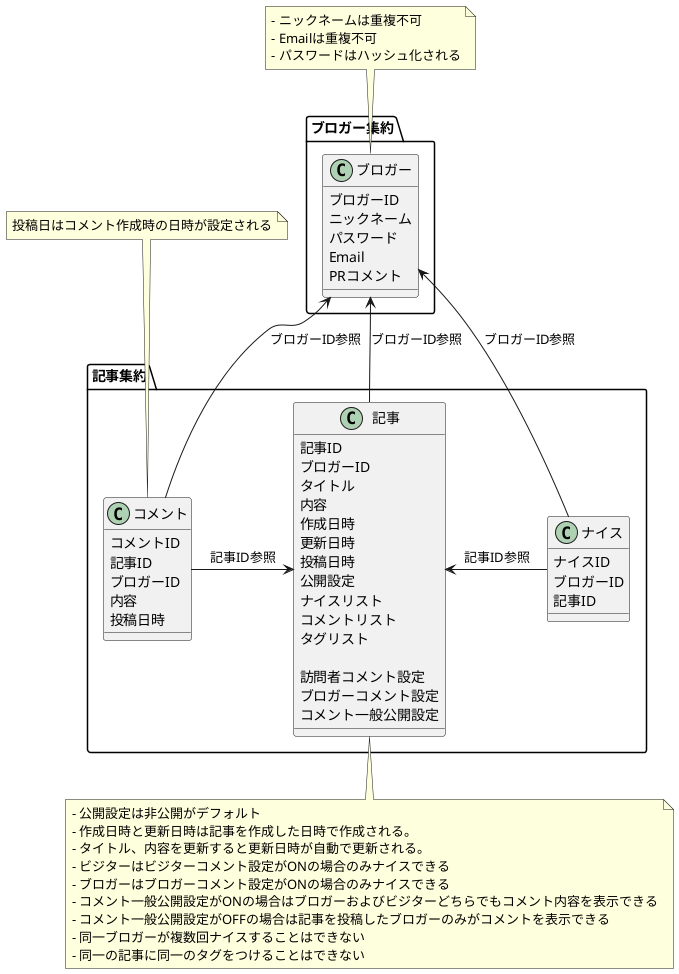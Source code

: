 @startuml domain-diagram


package ブロガー集約 {
    class ブロガー {
        ブロガーID
        ニックネーム
        パスワード
        Email
        PRコメント
    }
}
note top
    - ニックネームは重複不可
    - Emailは重複不可
    - パスワードはハッシュ化される
end note


package 記事集約 {
    class 記事 {
        記事ID
        ブロガーID
        タイトル
        内容
        作成日時
        更新日時
        投稿日時
        公開設定
        ナイスリスト
        コメントリスト
        タグリスト

        訪問者コメント設定
        ブロガーコメント設定
        コメント一般公開設定
    }
}

note bottom
    - 公開設定は非公開がデフォルト
    - 作成日時と更新日時は記事を作成した日時で作成される。
    - タイトル、内容を更新すると更新日時が自動で更新される。
    - ビジターはビジターコメント設定がONの場合のみナイスできる
    - ブロガーはブロガーコメント設定がONの場合のみナイスできる
    - コメント一般公開設定がONの場合はブロガーおよびビジターどちらでもコメント内容を表示できる
    - コメント一般公開設定がOFFの場合は記事を投稿したブロガーのみがコメントを表示できる
    - 同一ブロガーが複数回ナイスすることはできない
    - 同一の記事に同一のタグをつけることはできない
end note

package 記事集約 {
    class コメント {
        コメントID
        記事ID
        ブロガーID
        内容
        投稿日時
    }
}
note top
    投稿日はコメント作成時の日時が設定される
end note

package 記事集約 {
    class ナイス {
        ナイスID
        ブロガーID
        記事ID
    }
}



ブロガー <-- 記事 : ブロガーID参照
ブロガー <- コメント : ブロガーID参照
ブロガー <- ナイス : ブロガーID参照
記事 <-left- コメント : 記事ID参照
記事 <-right- ナイス : 記事ID参照

@enduml
